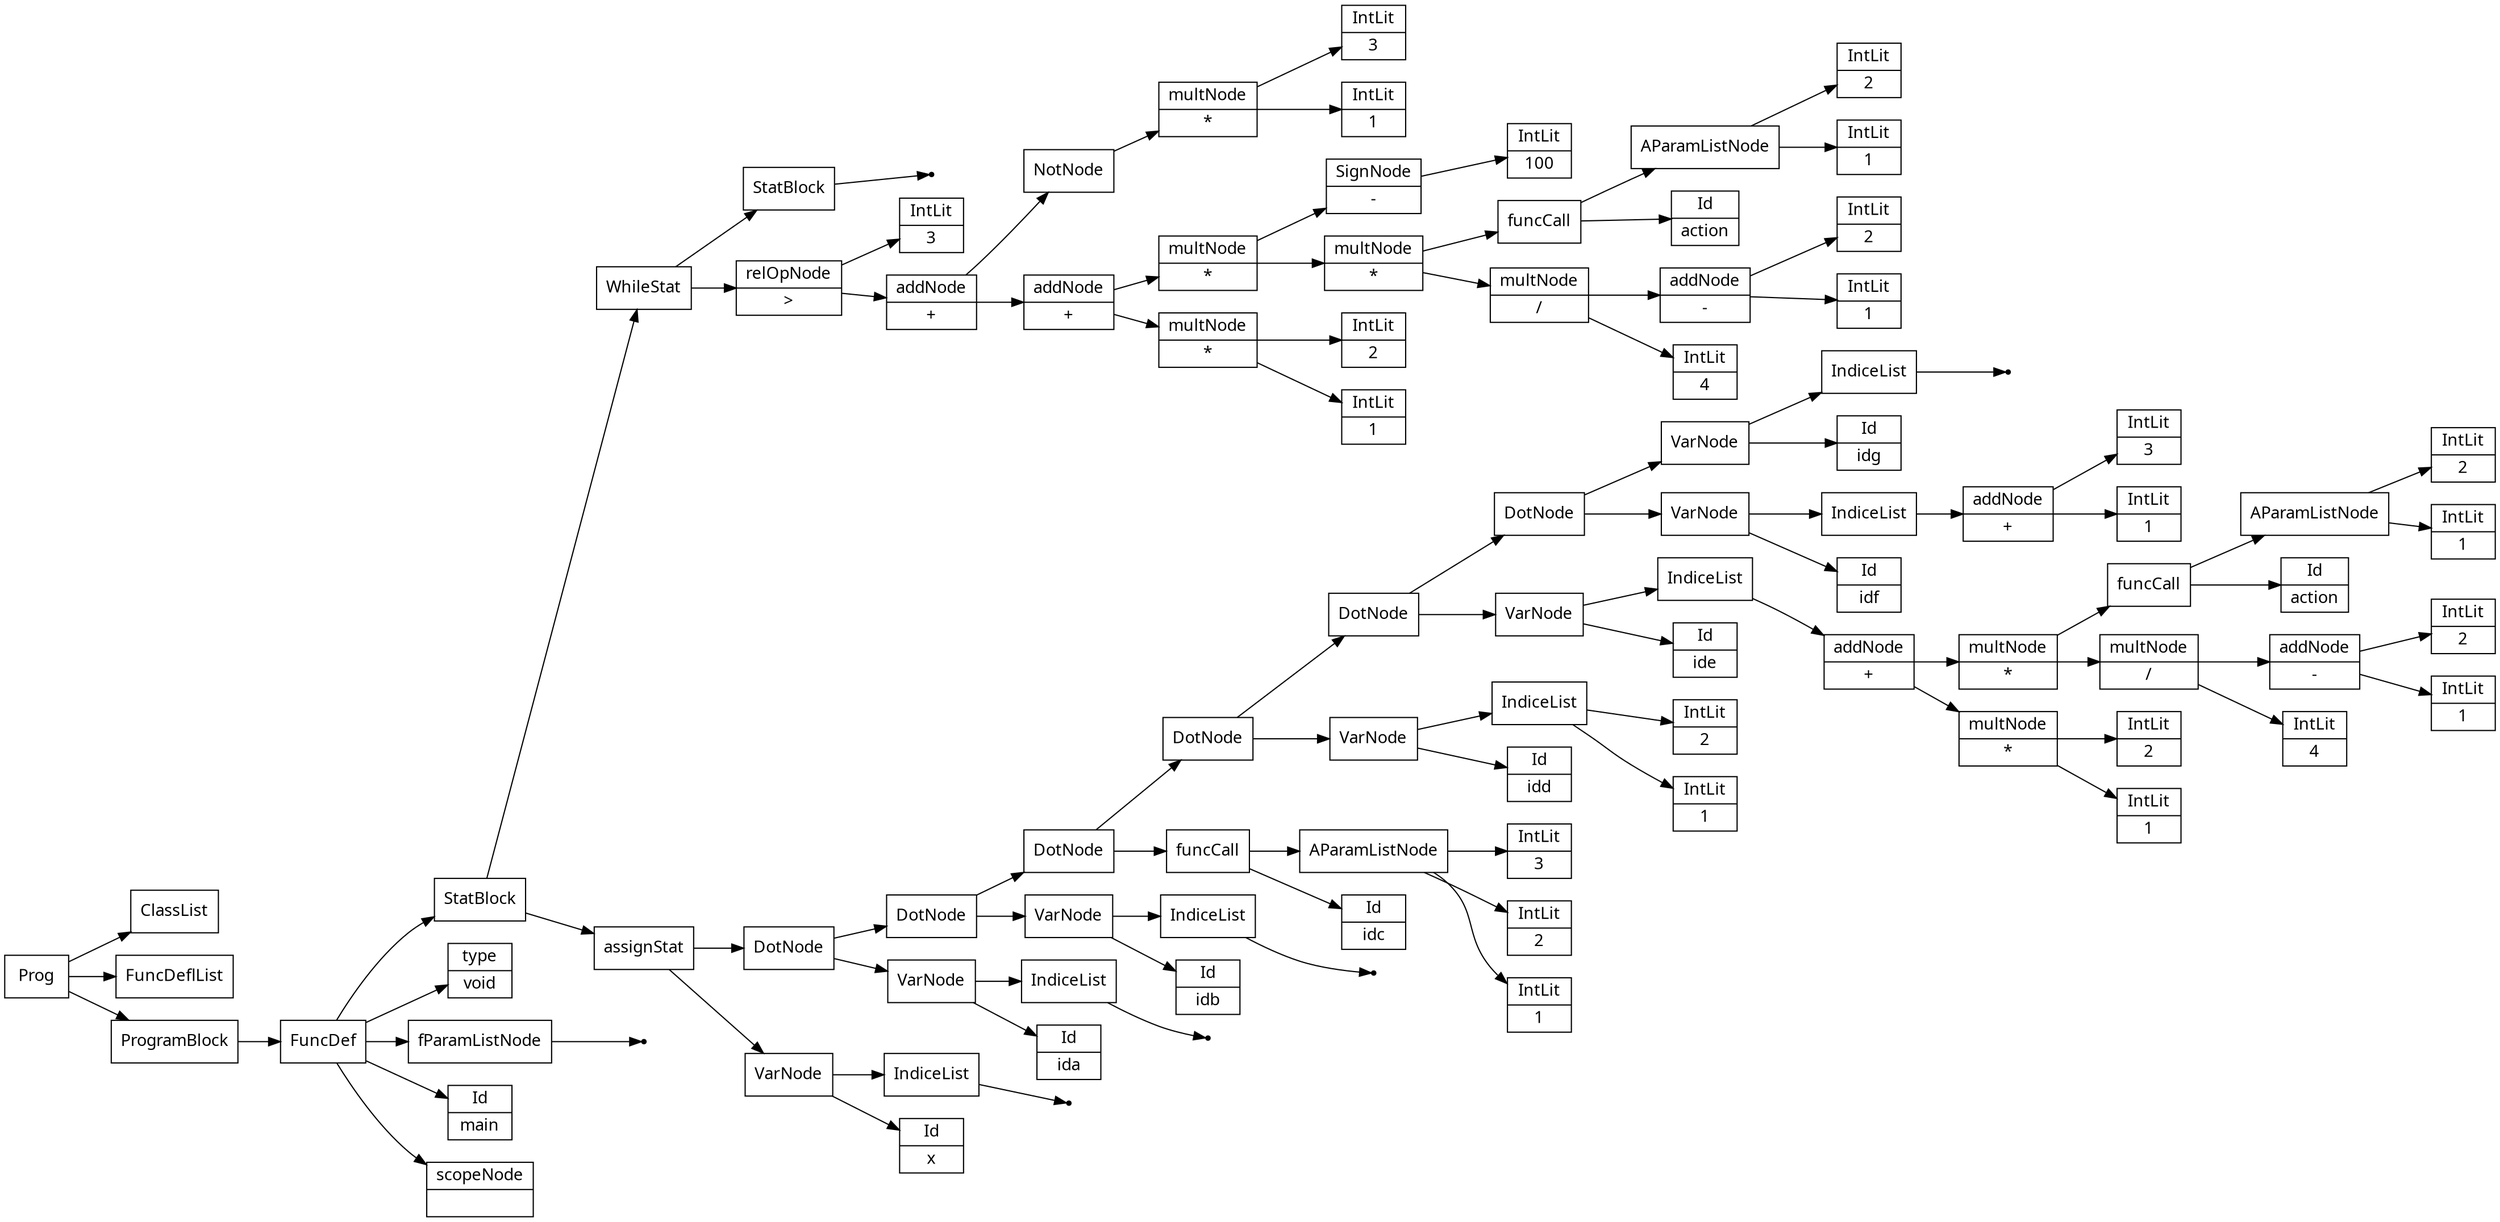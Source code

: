 digraph AST {
node [shape=record];
 node [fontname=Sans];charset="UTF-8" splines=true splines=spline rankdir =LR ordering="out"
1[label="scopeNode| "];
none3[shape="point"];
4[label="fParamListNode"];
4->none3;
5[label="type|void"];
7[label="Id|x"];
none9[shape="point"];
10[label="IndiceList"];
10->none9;
11[label="VarNode"];
11->10;
11->7;
12[label="Id|ida"];
none14[shape="point"];
15[label="IndiceList"];
15->none14;
16[label="VarNode"];
16->15;
16->12;
17[label="Id|idb"];
none19[shape="point"];
20[label="IndiceList"];
20->none19;
21[label="VarNode"];
21->20;
21->17;
22[label="Id|idc"];
24[label="IntLit|1"];
25[label="IntLit|2"];
26[label="IntLit|3"];
27[label="AParamListNode"];
27->26;
27->25;
27->24;
28[label="funcCall"];
28->27;
28->22;
29[label="Id|idd"];
31[label="IntLit|1"];
32[label="IntLit|2"];
33[label="IndiceList"];
33->32;
33->31;
34[label="VarNode"];
34->33;
34->29;
35[label="Id|ide"];
37[label="IntLit|1"];
38[label="multNode|*"];
39[label="IntLit|2"];
38->39;
38->37;
40[label="addNode|+"];
41[label="IntLit|4"];
42[label="multNode|/"];
43[label="IntLit|1"];
44[label="addNode|-"];
45[label="IntLit|2"];
44->45;
44->43;
42->44;
42->41;
46[label="multNode|*"];
47[label="Id|action"];
49[label="IntLit|1"];
50[label="IntLit|2"];
51[label="AParamListNode"];
51->50;
51->49;
52[label="funcCall"];
52->51;
52->47;
46->52;
46->42;
40->46;
40->38;
53[label="IndiceList"];
53->40;
54[label="VarNode"];
54->53;
54->35;
55[label="Id|idf"];
57[label="IntLit|1"];
58[label="addNode|+"];
59[label="IntLit|3"];
58->59;
58->57;
60[label="IndiceList"];
60->58;
61[label="VarNode"];
61->60;
61->55;
62[label="Id|idg"];
none64[shape="point"];
65[label="IndiceList"];
65->none64;
66[label="VarNode"];
66->65;
66->62;
67[label="DotNode"];
67->66;
67->61;
68[label="DotNode"];
68->67;
68->54;
69[label="DotNode"];
69->68;
69->34;
70[label="DotNode"];
70->69;
70->28;
71[label="DotNode"];
71->70;
71->21;
72[label="DotNode"];
72->71;
72->16;
73[label="assignStat"];
73->72;
73->11;
74[label="IntLit|1"];
75[label="multNode|*"];
76[label="IntLit|2"];
75->76;
75->74;
77[label="addNode|+"];
78[label="IntLit|4"];
79[label="multNode|/"];
80[label="IntLit|1"];
81[label="addNode|-"];
82[label="IntLit|2"];
81->82;
81->80;
79->81;
79->78;
83[label="multNode|*"];
84[label="Id|action"];
86[label="IntLit|1"];
87[label="IntLit|2"];
88[label="AParamListNode"];
88->87;
88->86;
89[label="funcCall"];
89->88;
89->84;
83->89;
83->79;
90[label="multNode|*"];
91[label="SignNode|-"];
92[label="IntLit|100"];
91->92;
90->91;
90->83;
77->90;
77->75;
93[label="addNode|+"];
94[label="IntLit|1"];
95[label="multNode|*"];
96[label="IntLit|3"];
95->96;
95->94;
97[label="NotNode"];
97->95;
93->97;
93->77;
98[label="relOpNode|\>"];
99[label="IntLit|3"];
98->99;
98->93;
none101[shape="point"];
102[label="StatBlock"];
102->none101;
103[label="WhileStat"];
103->102;
103->98;
104[label="StatBlock"];
104->103;
104->73;
105[label="FuncDef"];
0[label="Id|main"];
105->104;
105->5;
105->4;
105->0;
105->1;
106[label="ClassList"];
107[label="FuncDeflList"];
108[label="Prog"];
109[label="ProgramBlock"];
109->105;
108->106;
108->107;
108->109;
}